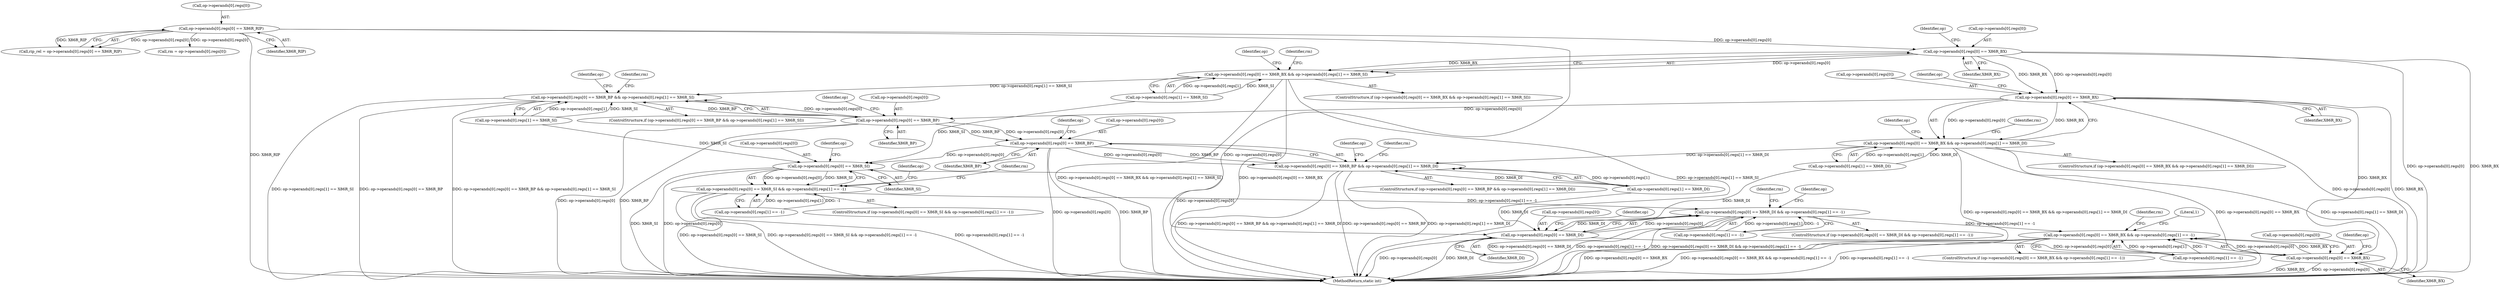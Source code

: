 digraph "0_radare2_f17bfd9f1da05f30f23a4dd05e9d2363e1406948@API" {
"1000741" [label="(Call,op->operands[0].regs[0] == X86R_BX)"];
"1000629" [label="(Call,op->operands[0].regs[0] == X86R_RIP)"];
"1000740" [label="(Call,op->operands[0].regs[0] == X86R_BX && op->operands[0].regs[1] == X86R_SI)"];
"1000798" [label="(Call,op->operands[0].regs[0] == X86R_BP && op->operands[0].regs[1] == X86R_SI)"];
"1000770" [label="(Call,op->operands[0].regs[0] == X86R_BX)"];
"1000769" [label="(Call,op->operands[0].regs[0] == X86R_BX && op->operands[0].regs[1] == X86R_DI)"];
"1000827" [label="(Call,op->operands[0].regs[0] == X86R_BP && op->operands[0].regs[1] == X86R_DI)"];
"1000799" [label="(Call,op->operands[0].regs[0] == X86R_BP)"];
"1000828" [label="(Call,op->operands[0].regs[0] == X86R_BP)"];
"1000857" [label="(Call,op->operands[0].regs[0] == X86R_SI)"];
"1000856" [label="(Call,op->operands[0].regs[0] == X86R_SI && op->operands[0].regs[1] == -1)"];
"1000886" [label="(Call,op->operands[0].regs[0] == X86R_DI && op->operands[0].regs[1] == -1)"];
"1000916" [label="(Call,op->operands[0].regs[0] == X86R_BX && op->operands[0].regs[1] == -1)"];
"1000887" [label="(Call,op->operands[0].regs[0] == X86R_DI)"];
"1000917" [label="(Call,op->operands[0].regs[0] == X86R_BX)"];
"1000912" [label="(Identifier,rm)"];
"1000922" [label="(Identifier,op)"];
"1000770" [label="(Call,op->operands[0].regs[0] == X86R_BX)"];
"1003216" [label="(MethodReturn,static int)"];
"1000897" [label="(Identifier,X86R_DI)"];
"1000771" [label="(Call,op->operands[0].regs[0])"];
"1000862" [label="(Identifier,op)"];
"1000942" [label="(Identifier,rm)"];
"1000739" [label="(ControlStructure,if (op->operands[0].regs[0] == X86R_BX && op->operands[0].regs[1] == X86R_SI))"];
"1000798" [label="(Call,op->operands[0].regs[0] == X86R_BP && op->operands[0].regs[1] == X86R_SI)"];
"1000741" [label="(Call,op->operands[0].regs[0] == X86R_BX)"];
"1000828" [label="(Call,op->operands[0].regs[0] == X86R_BP)"];
"1000857" [label="(Call,op->operands[0].regs[0] == X86R_SI)"];
"1000903" [label="(Identifier,op)"];
"1000799" [label="(Call,op->operands[0].regs[0] == X86R_BP)"];
"1000804" [label="(Identifier,op)"];
"1000827" [label="(Call,op->operands[0].regs[0] == X86R_BP && op->operands[0].regs[1] == X86R_DI)"];
"1000627" [label="(Call,rip_rel = op->operands[0].regs[0] == X86R_RIP)"];
"1000810" [label="(Call,op->operands[0].regs[1] == X86R_SI)"];
"1000629" [label="(Call,op->operands[0].regs[0] == X86R_RIP)"];
"1000781" [label="(Call,op->operands[0].regs[1] == X86R_DI)"];
"1000868" [label="(Call,op->operands[0].regs[1] == -1)"];
"1000752" [label="(Call,op->operands[0].regs[1] == X86R_SI)"];
"1000775" [label="(Identifier,op)"];
"1000769" [label="(Call,op->operands[0].regs[0] == X86R_BX && op->operands[0].regs[1] == X86R_DI)"];
"1000856" [label="(Call,op->operands[0].regs[0] == X86R_SI && op->operands[0].regs[1] == -1)"];
"1000742" [label="(Call,op->operands[0].regs[0])"];
"1000740" [label="(Call,op->operands[0].regs[0] == X86R_BX && op->operands[0].regs[1] == X86R_SI)"];
"1000751" [label="(Identifier,X86R_BX)"];
"1000898" [label="(Call,op->operands[0].regs[1] == -1)"];
"1000915" [label="(ControlStructure,if (op->operands[0].regs[0] == X86R_BX && op->operands[0].regs[1] == -1))"];
"1000833" [label="(Identifier,op)"];
"1000839" [label="(Call,op->operands[0].regs[1] == X86R_DI)"];
"1000829" [label="(Call,op->operands[0].regs[0])"];
"1000858" [label="(Call,op->operands[0].regs[0])"];
"1000855" [label="(ControlStructure,if (op->operands[0].regs[0] == X86R_SI && op->operands[0].regs[1] == -1))"];
"1000918" [label="(Call,op->operands[0].regs[0])"];
"1000765" [label="(Identifier,rm)"];
"1000892" [label="(Identifier,op)"];
"1000888" [label="(Call,op->operands[0].regs[0])"];
"1000826" [label="(ControlStructure,if (op->operands[0].regs[0] == X86R_BP && op->operands[0].regs[1] == X86R_DI))"];
"1000917" [label="(Call,op->operands[0].regs[0] == X86R_BX)"];
"1000885" [label="(ControlStructure,if (op->operands[0].regs[0] == X86R_DI && op->operands[0].regs[1] == -1))"];
"1000927" [label="(Identifier,X86R_BX)"];
"1000630" [label="(Call,op->operands[0].regs[0])"];
"1000882" [label="(Identifier,rm)"];
"1000809" [label="(Identifier,X86R_BP)"];
"1000867" [label="(Identifier,X86R_SI)"];
"1000852" [label="(Identifier,rm)"];
"1000982" [label="(Call,rm = op->operands[0].regs[0])"];
"1000780" [label="(Identifier,X86R_BX)"];
"1000948" [label="(Literal,1)"];
"1000757" [label="(Identifier,op)"];
"1000823" [label="(Identifier,rm)"];
"1000933" [label="(Identifier,op)"];
"1000786" [label="(Identifier,op)"];
"1000928" [label="(Call,op->operands[0].regs[1] == -1)"];
"1000639" [label="(Identifier,X86R_RIP)"];
"1000768" [label="(ControlStructure,if (op->operands[0].regs[0] == X86R_BX && op->operands[0].regs[1] == X86R_DI))"];
"1000815" [label="(Identifier,op)"];
"1000800" [label="(Call,op->operands[0].regs[0])"];
"1000838" [label="(Identifier,X86R_BP)"];
"1000873" [label="(Identifier,op)"];
"1000887" [label="(Call,op->operands[0].regs[0] == X86R_DI)"];
"1000844" [label="(Identifier,op)"];
"1000886" [label="(Call,op->operands[0].regs[0] == X86R_DI && op->operands[0].regs[1] == -1)"];
"1000916" [label="(Call,op->operands[0].regs[0] == X86R_BX && op->operands[0].regs[1] == -1)"];
"1000797" [label="(ControlStructure,if (op->operands[0].regs[0] == X86R_BP && op->operands[0].regs[1] == X86R_SI))"];
"1000794" [label="(Identifier,rm)"];
"1000741" -> "1000740"  [label="AST: "];
"1000741" -> "1000751"  [label="CFG: "];
"1000742" -> "1000741"  [label="AST: "];
"1000751" -> "1000741"  [label="AST: "];
"1000757" -> "1000741"  [label="CFG: "];
"1000740" -> "1000741"  [label="CFG: "];
"1000741" -> "1003216"  [label="DDG: op->operands[0].regs[0]"];
"1000741" -> "1003216"  [label="DDG: X86R_BX"];
"1000741" -> "1000740"  [label="DDG: op->operands[0].regs[0]"];
"1000741" -> "1000740"  [label="DDG: X86R_BX"];
"1000629" -> "1000741"  [label="DDG: op->operands[0].regs[0]"];
"1000741" -> "1000770"  [label="DDG: op->operands[0].regs[0]"];
"1000741" -> "1000770"  [label="DDG: X86R_BX"];
"1000629" -> "1000627"  [label="AST: "];
"1000629" -> "1000639"  [label="CFG: "];
"1000630" -> "1000629"  [label="AST: "];
"1000639" -> "1000629"  [label="AST: "];
"1000627" -> "1000629"  [label="CFG: "];
"1000629" -> "1003216"  [label="DDG: op->operands[0].regs[0]"];
"1000629" -> "1003216"  [label="DDG: X86R_RIP"];
"1000629" -> "1000627"  [label="DDG: op->operands[0].regs[0]"];
"1000629" -> "1000627"  [label="DDG: X86R_RIP"];
"1000629" -> "1000982"  [label="DDG: op->operands[0].regs[0]"];
"1000740" -> "1000739"  [label="AST: "];
"1000740" -> "1000752"  [label="CFG: "];
"1000752" -> "1000740"  [label="AST: "];
"1000765" -> "1000740"  [label="CFG: "];
"1000775" -> "1000740"  [label="CFG: "];
"1000740" -> "1003216"  [label="DDG: op->operands[0].regs[0] == X86R_BX && op->operands[0].regs[1] == X86R_SI"];
"1000740" -> "1003216"  [label="DDG: op->operands[0].regs[0] == X86R_BX"];
"1000740" -> "1003216"  [label="DDG: op->operands[0].regs[1] == X86R_SI"];
"1000752" -> "1000740"  [label="DDG: op->operands[0].regs[1]"];
"1000752" -> "1000740"  [label="DDG: X86R_SI"];
"1000740" -> "1000798"  [label="DDG: op->operands[0].regs[1] == X86R_SI"];
"1000798" -> "1000797"  [label="AST: "];
"1000798" -> "1000799"  [label="CFG: "];
"1000798" -> "1000810"  [label="CFG: "];
"1000799" -> "1000798"  [label="AST: "];
"1000810" -> "1000798"  [label="AST: "];
"1000823" -> "1000798"  [label="CFG: "];
"1000833" -> "1000798"  [label="CFG: "];
"1000798" -> "1003216"  [label="DDG: op->operands[0].regs[1] == X86R_SI"];
"1000798" -> "1003216"  [label="DDG: op->operands[0].regs[0] == X86R_BP"];
"1000798" -> "1003216"  [label="DDG: op->operands[0].regs[0] == X86R_BP && op->operands[0].regs[1] == X86R_SI"];
"1000799" -> "1000798"  [label="DDG: op->operands[0].regs[0]"];
"1000799" -> "1000798"  [label="DDG: X86R_BP"];
"1000810" -> "1000798"  [label="DDG: op->operands[0].regs[1]"];
"1000810" -> "1000798"  [label="DDG: X86R_SI"];
"1000770" -> "1000769"  [label="AST: "];
"1000770" -> "1000780"  [label="CFG: "];
"1000771" -> "1000770"  [label="AST: "];
"1000780" -> "1000770"  [label="AST: "];
"1000786" -> "1000770"  [label="CFG: "];
"1000769" -> "1000770"  [label="CFG: "];
"1000770" -> "1003216"  [label="DDG: X86R_BX"];
"1000770" -> "1003216"  [label="DDG: op->operands[0].regs[0]"];
"1000770" -> "1000769"  [label="DDG: op->operands[0].regs[0]"];
"1000770" -> "1000769"  [label="DDG: X86R_BX"];
"1000770" -> "1000799"  [label="DDG: op->operands[0].regs[0]"];
"1000770" -> "1000917"  [label="DDG: X86R_BX"];
"1000769" -> "1000768"  [label="AST: "];
"1000769" -> "1000781"  [label="CFG: "];
"1000781" -> "1000769"  [label="AST: "];
"1000794" -> "1000769"  [label="CFG: "];
"1000804" -> "1000769"  [label="CFG: "];
"1000769" -> "1003216"  [label="DDG: op->operands[0].regs[1] == X86R_DI"];
"1000769" -> "1003216"  [label="DDG: op->operands[0].regs[0] == X86R_BX && op->operands[0].regs[1] == X86R_DI"];
"1000769" -> "1003216"  [label="DDG: op->operands[0].regs[0] == X86R_BX"];
"1000781" -> "1000769"  [label="DDG: op->operands[0].regs[1]"];
"1000781" -> "1000769"  [label="DDG: X86R_DI"];
"1000769" -> "1000827"  [label="DDG: op->operands[0].regs[1] == X86R_DI"];
"1000827" -> "1000826"  [label="AST: "];
"1000827" -> "1000828"  [label="CFG: "];
"1000827" -> "1000839"  [label="CFG: "];
"1000828" -> "1000827"  [label="AST: "];
"1000839" -> "1000827"  [label="AST: "];
"1000852" -> "1000827"  [label="CFG: "];
"1000862" -> "1000827"  [label="CFG: "];
"1000827" -> "1003216"  [label="DDG: op->operands[0].regs[0] == X86R_BP && op->operands[0].regs[1] == X86R_DI"];
"1000827" -> "1003216"  [label="DDG: op->operands[0].regs[0] == X86R_BP"];
"1000827" -> "1003216"  [label="DDG: op->operands[0].regs[1] == X86R_DI"];
"1000828" -> "1000827"  [label="DDG: op->operands[0].regs[0]"];
"1000828" -> "1000827"  [label="DDG: X86R_BP"];
"1000839" -> "1000827"  [label="DDG: op->operands[0].regs[1]"];
"1000839" -> "1000827"  [label="DDG: X86R_DI"];
"1000799" -> "1000809"  [label="CFG: "];
"1000800" -> "1000799"  [label="AST: "];
"1000809" -> "1000799"  [label="AST: "];
"1000815" -> "1000799"  [label="CFG: "];
"1000799" -> "1003216"  [label="DDG: op->operands[0].regs[0]"];
"1000799" -> "1003216"  [label="DDG: X86R_BP"];
"1000799" -> "1000828"  [label="DDG: op->operands[0].regs[0]"];
"1000799" -> "1000828"  [label="DDG: X86R_BP"];
"1000828" -> "1000838"  [label="CFG: "];
"1000829" -> "1000828"  [label="AST: "];
"1000838" -> "1000828"  [label="AST: "];
"1000844" -> "1000828"  [label="CFG: "];
"1000828" -> "1003216"  [label="DDG: X86R_BP"];
"1000828" -> "1003216"  [label="DDG: op->operands[0].regs[0]"];
"1000828" -> "1000857"  [label="DDG: op->operands[0].regs[0]"];
"1000857" -> "1000856"  [label="AST: "];
"1000857" -> "1000867"  [label="CFG: "];
"1000858" -> "1000857"  [label="AST: "];
"1000867" -> "1000857"  [label="AST: "];
"1000873" -> "1000857"  [label="CFG: "];
"1000856" -> "1000857"  [label="CFG: "];
"1000857" -> "1003216"  [label="DDG: op->operands[0].regs[0]"];
"1000857" -> "1003216"  [label="DDG: X86R_SI"];
"1000857" -> "1000856"  [label="DDG: op->operands[0].regs[0]"];
"1000857" -> "1000856"  [label="DDG: X86R_SI"];
"1000752" -> "1000857"  [label="DDG: X86R_SI"];
"1000810" -> "1000857"  [label="DDG: X86R_SI"];
"1000857" -> "1000887"  [label="DDG: op->operands[0].regs[0]"];
"1000856" -> "1000855"  [label="AST: "];
"1000856" -> "1000868"  [label="CFG: "];
"1000868" -> "1000856"  [label="AST: "];
"1000882" -> "1000856"  [label="CFG: "];
"1000892" -> "1000856"  [label="CFG: "];
"1000856" -> "1003216"  [label="DDG: op->operands[0].regs[0] == X86R_SI"];
"1000856" -> "1003216"  [label="DDG: op->operands[0].regs[1] == -1"];
"1000856" -> "1003216"  [label="DDG: op->operands[0].regs[0] == X86R_SI && op->operands[0].regs[1] == -1"];
"1000868" -> "1000856"  [label="DDG: op->operands[0].regs[1]"];
"1000868" -> "1000856"  [label="DDG: -1"];
"1000856" -> "1000886"  [label="DDG: op->operands[0].regs[1] == -1"];
"1000886" -> "1000885"  [label="AST: "];
"1000886" -> "1000887"  [label="CFG: "];
"1000886" -> "1000898"  [label="CFG: "];
"1000887" -> "1000886"  [label="AST: "];
"1000898" -> "1000886"  [label="AST: "];
"1000912" -> "1000886"  [label="CFG: "];
"1000922" -> "1000886"  [label="CFG: "];
"1000886" -> "1003216"  [label="DDG: op->operands[0].regs[0] == X86R_DI && op->operands[0].regs[1] == -1"];
"1000886" -> "1003216"  [label="DDG: op->operands[0].regs[0] == X86R_DI"];
"1000886" -> "1003216"  [label="DDG: op->operands[0].regs[1] == -1"];
"1000887" -> "1000886"  [label="DDG: op->operands[0].regs[0]"];
"1000887" -> "1000886"  [label="DDG: X86R_DI"];
"1000898" -> "1000886"  [label="DDG: op->operands[0].regs[1]"];
"1000898" -> "1000886"  [label="DDG: -1"];
"1000886" -> "1000916"  [label="DDG: op->operands[0].regs[1] == -1"];
"1000916" -> "1000915"  [label="AST: "];
"1000916" -> "1000917"  [label="CFG: "];
"1000916" -> "1000928"  [label="CFG: "];
"1000917" -> "1000916"  [label="AST: "];
"1000928" -> "1000916"  [label="AST: "];
"1000942" -> "1000916"  [label="CFG: "];
"1000948" -> "1000916"  [label="CFG: "];
"1000916" -> "1003216"  [label="DDG: op->operands[0].regs[0] == X86R_BX && op->operands[0].regs[1] == -1"];
"1000916" -> "1003216"  [label="DDG: op->operands[0].regs[1] == -1"];
"1000916" -> "1003216"  [label="DDG: op->operands[0].regs[0] == X86R_BX"];
"1000917" -> "1000916"  [label="DDG: op->operands[0].regs[0]"];
"1000917" -> "1000916"  [label="DDG: X86R_BX"];
"1000928" -> "1000916"  [label="DDG: op->operands[0].regs[1]"];
"1000928" -> "1000916"  [label="DDG: -1"];
"1000887" -> "1000897"  [label="CFG: "];
"1000888" -> "1000887"  [label="AST: "];
"1000897" -> "1000887"  [label="AST: "];
"1000903" -> "1000887"  [label="CFG: "];
"1000887" -> "1003216"  [label="DDG: X86R_DI"];
"1000887" -> "1003216"  [label="DDG: op->operands[0].regs[0]"];
"1000781" -> "1000887"  [label="DDG: X86R_DI"];
"1000839" -> "1000887"  [label="DDG: X86R_DI"];
"1000887" -> "1000917"  [label="DDG: op->operands[0].regs[0]"];
"1000917" -> "1000927"  [label="CFG: "];
"1000918" -> "1000917"  [label="AST: "];
"1000927" -> "1000917"  [label="AST: "];
"1000933" -> "1000917"  [label="CFG: "];
"1000917" -> "1003216"  [label="DDG: op->operands[0].regs[0]"];
"1000917" -> "1003216"  [label="DDG: X86R_BX"];
}

